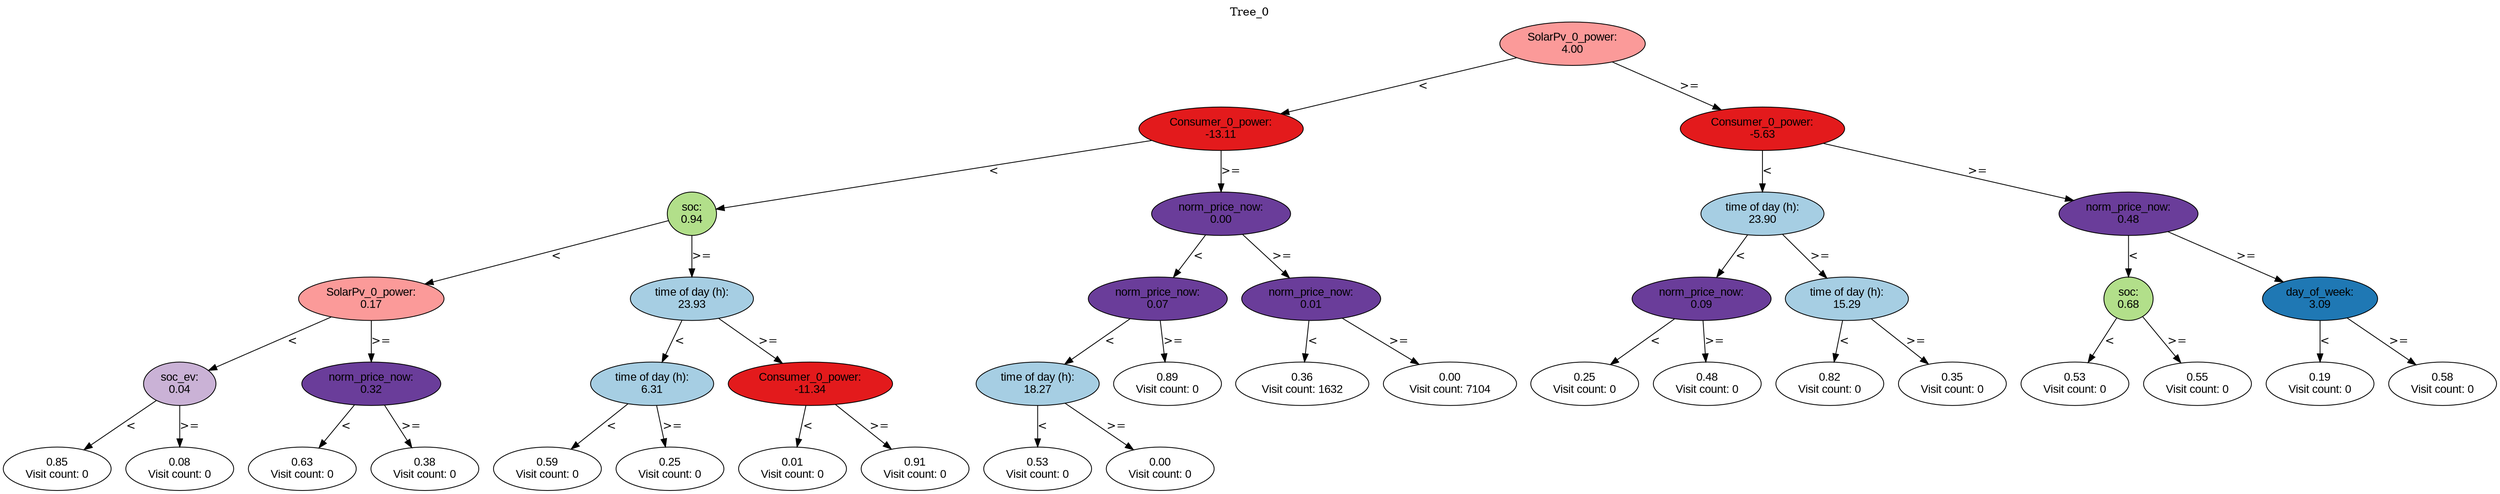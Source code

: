 digraph BST {
    node [fontname="Arial" style=filled colorscheme=paired12];
    0 [ label = "SolarPv_0_power:
4.00" fillcolor=5];
    1 [ label = "Consumer_0_power:
-13.11" fillcolor=6];
    2 [ label = "soc:
0.94" fillcolor=3];
    3 [ label = "SolarPv_0_power:
0.17" fillcolor=5];
    4 [ label = "soc_ev:
0.04" fillcolor=9];
    5 [ label = "0.85
Visit count: 0" fillcolor=white];
    6 [ label = "0.08
Visit count: 0" fillcolor=white];
    7 [ label = "norm_price_now:
0.32" fillcolor=10];
    8 [ label = "0.63
Visit count: 0" fillcolor=white];
    9 [ label = "0.38
Visit count: 0" fillcolor=white];
    10 [ label = "time of day (h):
23.93" fillcolor=1];
    11 [ label = "time of day (h):
6.31" fillcolor=1];
    12 [ label = "0.59
Visit count: 0" fillcolor=white];
    13 [ label = "0.25
Visit count: 0" fillcolor=white];
    14 [ label = "Consumer_0_power:
-11.34" fillcolor=6];
    15 [ label = "0.01
Visit count: 0" fillcolor=white];
    16 [ label = "0.91
Visit count: 0" fillcolor=white];
    17 [ label = "norm_price_now:
0.00" fillcolor=10];
    18 [ label = "norm_price_now:
0.07" fillcolor=10];
    19 [ label = "time of day (h):
18.27" fillcolor=1];
    20 [ label = "0.53
Visit count: 0" fillcolor=white];
    21 [ label = "0.00
Visit count: 0" fillcolor=white];
    22 [ label = "0.89
Visit count: 0" fillcolor=white];
    23 [ label = "norm_price_now:
0.01" fillcolor=10];
    24 [ label = "0.36
Visit count: 1632" fillcolor=white];
    25 [ label = "0.00
Visit count: 7104" fillcolor=white];
    26 [ label = "Consumer_0_power:
-5.63" fillcolor=6];
    27 [ label = "time of day (h):
23.90" fillcolor=1];
    28 [ label = "norm_price_now:
0.09" fillcolor=10];
    29 [ label = "0.25
Visit count: 0" fillcolor=white];
    30 [ label = "0.48
Visit count: 0" fillcolor=white];
    31 [ label = "time of day (h):
15.29" fillcolor=1];
    32 [ label = "0.82
Visit count: 0" fillcolor=white];
    33 [ label = "0.35
Visit count: 0" fillcolor=white];
    34 [ label = "norm_price_now:
0.48" fillcolor=10];
    35 [ label = "soc:
0.68" fillcolor=3];
    36 [ label = "0.53
Visit count: 0" fillcolor=white];
    37 [ label = "0.55
Visit count: 0" fillcolor=white];
    38 [ label = "day_of_week:
3.09" fillcolor=2];
    39 [ label = "0.19
Visit count: 0" fillcolor=white];
    40 [ label = "0.58
Visit count: 0" fillcolor=white];

    0  -> 1[ label = "<"];
    0  -> 26[ label = ">="];
    1  -> 2[ label = "<"];
    1  -> 17[ label = ">="];
    2  -> 3[ label = "<"];
    2  -> 10[ label = ">="];
    3  -> 4[ label = "<"];
    3  -> 7[ label = ">="];
    4  -> 5[ label = "<"];
    4  -> 6[ label = ">="];
    7  -> 8[ label = "<"];
    7  -> 9[ label = ">="];
    10  -> 11[ label = "<"];
    10  -> 14[ label = ">="];
    11  -> 12[ label = "<"];
    11  -> 13[ label = ">="];
    14  -> 15[ label = "<"];
    14  -> 16[ label = ">="];
    17  -> 18[ label = "<"];
    17  -> 23[ label = ">="];
    18  -> 19[ label = "<"];
    18  -> 22[ label = ">="];
    19  -> 20[ label = "<"];
    19  -> 21[ label = ">="];
    23  -> 24[ label = "<"];
    23  -> 25[ label = ">="];
    26  -> 27[ label = "<"];
    26  -> 34[ label = ">="];
    27  -> 28[ label = "<"];
    27  -> 31[ label = ">="];
    28  -> 29[ label = "<"];
    28  -> 30[ label = ">="];
    31  -> 32[ label = "<"];
    31  -> 33[ label = ">="];
    34  -> 35[ label = "<"];
    34  -> 38[ label = ">="];
    35  -> 36[ label = "<"];
    35  -> 37[ label = ">="];
    38  -> 39[ label = "<"];
    38  -> 40[ label = ">="];

    labelloc="t";
    label="Tree_0";
}
